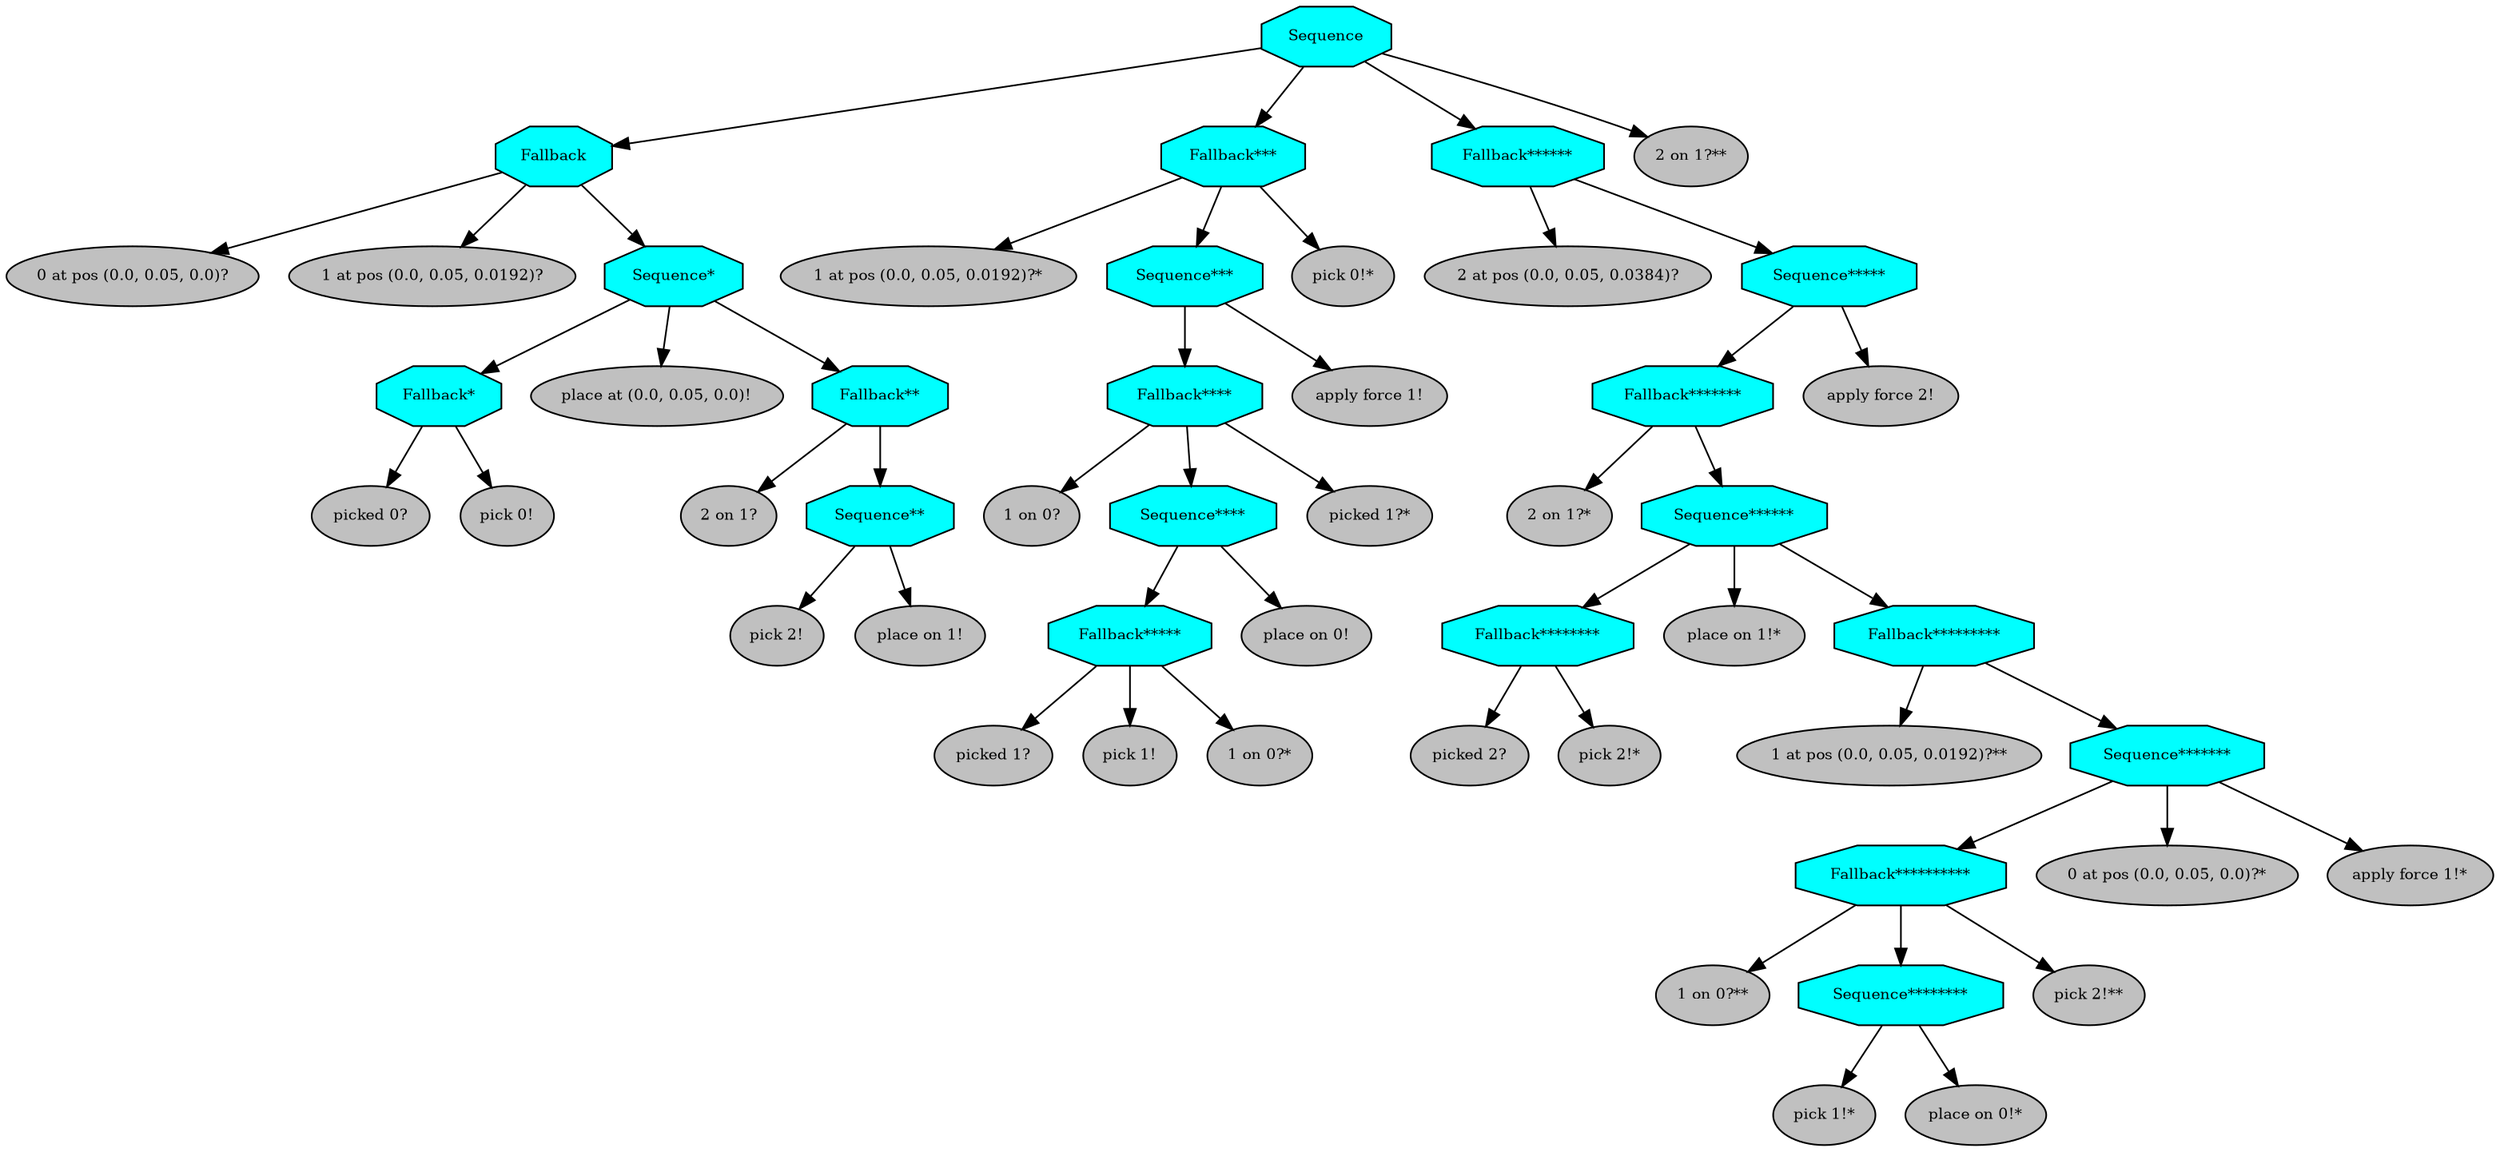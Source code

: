digraph pastafarianism {
ordering=out;
graph [fontname="times-roman"];
node [fontname="times-roman"];
edge [fontname="times-roman"];
Sequence [fillcolor=cyan, fontcolor=black, fontsize=9, label=Sequence, shape=octagon, style=filled];
Fallback [fillcolor=cyan, fontcolor=black, fontsize=9, label=Fallback, shape=octagon, style=filled];
Sequence -> Fallback;
"0 at pos (0.0, 0.05, 0.0)?" [fillcolor=gray, fontcolor=black, fontsize=9, label="0 at pos (0.0, 0.05, 0.0)?", shape=ellipse, style=filled];
Fallback -> "0 at pos (0.0, 0.05, 0.0)?";
"1 at pos (0.0, 0.05, 0.0192)?" [fillcolor=gray, fontcolor=black, fontsize=9, label="1 at pos (0.0, 0.05, 0.0192)?", shape=ellipse, style=filled];
Fallback -> "1 at pos (0.0, 0.05, 0.0192)?";
"Sequence*" [fillcolor=cyan, fontcolor=black, fontsize=9, label="Sequence*", shape=octagon, style=filled];
Fallback -> "Sequence*";
"Fallback*" [fillcolor=cyan, fontcolor=black, fontsize=9, label="Fallback*", shape=octagon, style=filled];
"Sequence*" -> "Fallback*";
"picked 0?" [fillcolor=gray, fontcolor=black, fontsize=9, label="picked 0?", shape=ellipse, style=filled];
"Fallback*" -> "picked 0?";
"pick 0!" [fillcolor=gray, fontcolor=black, fontsize=9, label="pick 0!", shape=ellipse, style=filled];
"Fallback*" -> "pick 0!";
"place at (0.0, 0.05, 0.0)!" [fillcolor=gray, fontcolor=black, fontsize=9, label="place at (0.0, 0.05, 0.0)!", shape=ellipse, style=filled];
"Sequence*" -> "place at (0.0, 0.05, 0.0)!";
"Fallback**" [fillcolor=cyan, fontcolor=black, fontsize=9, label="Fallback**", shape=octagon, style=filled];
"Sequence*" -> "Fallback**";
"2 on 1?" [fillcolor=gray, fontcolor=black, fontsize=9, label="2 on 1?", shape=ellipse, style=filled];
"Fallback**" -> "2 on 1?";
"Sequence**" [fillcolor=cyan, fontcolor=black, fontsize=9, label="Sequence**", shape=octagon, style=filled];
"Fallback**" -> "Sequence**";
"pick 2!" [fillcolor=gray, fontcolor=black, fontsize=9, label="pick 2!", shape=ellipse, style=filled];
"Sequence**" -> "pick 2!";
"place on 1!" [fillcolor=gray, fontcolor=black, fontsize=9, label="place on 1!", shape=ellipse, style=filled];
"Sequence**" -> "place on 1!";
"Fallback***" [fillcolor=cyan, fontcolor=black, fontsize=9, label="Fallback***", shape=octagon, style=filled];
Sequence -> "Fallback***";
"1 at pos (0.0, 0.05, 0.0192)?*" [fillcolor=gray, fontcolor=black, fontsize=9, label="1 at pos (0.0, 0.05, 0.0192)?*", shape=ellipse, style=filled];
"Fallback***" -> "1 at pos (0.0, 0.05, 0.0192)?*";
"Sequence***" [fillcolor=cyan, fontcolor=black, fontsize=9, label="Sequence***", shape=octagon, style=filled];
"Fallback***" -> "Sequence***";
"Fallback****" [fillcolor=cyan, fontcolor=black, fontsize=9, label="Fallback****", shape=octagon, style=filled];
"Sequence***" -> "Fallback****";
"1 on 0?" [fillcolor=gray, fontcolor=black, fontsize=9, label="1 on 0?", shape=ellipse, style=filled];
"Fallback****" -> "1 on 0?";
"Sequence****" [fillcolor=cyan, fontcolor=black, fontsize=9, label="Sequence****", shape=octagon, style=filled];
"Fallback****" -> "Sequence****";
"Fallback*****" [fillcolor=cyan, fontcolor=black, fontsize=9, label="Fallback*****", shape=octagon, style=filled];
"Sequence****" -> "Fallback*****";
"picked 1?" [fillcolor=gray, fontcolor=black, fontsize=9, label="picked 1?", shape=ellipse, style=filled];
"Fallback*****" -> "picked 1?";
"pick 1!" [fillcolor=gray, fontcolor=black, fontsize=9, label="pick 1!", shape=ellipse, style=filled];
"Fallback*****" -> "pick 1!";
"1 on 0?*" [fillcolor=gray, fontcolor=black, fontsize=9, label="1 on 0?*", shape=ellipse, style=filled];
"Fallback*****" -> "1 on 0?*";
"place on 0!" [fillcolor=gray, fontcolor=black, fontsize=9, label="place on 0!", shape=ellipse, style=filled];
"Sequence****" -> "place on 0!";
"picked 1?*" [fillcolor=gray, fontcolor=black, fontsize=9, label="picked 1?*", shape=ellipse, style=filled];
"Fallback****" -> "picked 1?*";
"apply force 1!" [fillcolor=gray, fontcolor=black, fontsize=9, label="apply force 1!", shape=ellipse, style=filled];
"Sequence***" -> "apply force 1!";
"pick 0!*" [fillcolor=gray, fontcolor=black, fontsize=9, label="pick 0!*", shape=ellipse, style=filled];
"Fallback***" -> "pick 0!*";
"Fallback******" [fillcolor=cyan, fontcolor=black, fontsize=9, label="Fallback******", shape=octagon, style=filled];
Sequence -> "Fallback******";
"2 at pos (0.0, 0.05, 0.0384)?" [fillcolor=gray, fontcolor=black, fontsize=9, label="2 at pos (0.0, 0.05, 0.0384)?", shape=ellipse, style=filled];
"Fallback******" -> "2 at pos (0.0, 0.05, 0.0384)?";
"Sequence*****" [fillcolor=cyan, fontcolor=black, fontsize=9, label="Sequence*****", shape=octagon, style=filled];
"Fallback******" -> "Sequence*****";
"Fallback*******" [fillcolor=cyan, fontcolor=black, fontsize=9, label="Fallback*******", shape=octagon, style=filled];
"Sequence*****" -> "Fallback*******";
"2 on 1?*" [fillcolor=gray, fontcolor=black, fontsize=9, label="2 on 1?*", shape=ellipse, style=filled];
"Fallback*******" -> "2 on 1?*";
"Sequence******" [fillcolor=cyan, fontcolor=black, fontsize=9, label="Sequence******", shape=octagon, style=filled];
"Fallback*******" -> "Sequence******";
"Fallback********" [fillcolor=cyan, fontcolor=black, fontsize=9, label="Fallback********", shape=octagon, style=filled];
"Sequence******" -> "Fallback********";
"picked 2?" [fillcolor=gray, fontcolor=black, fontsize=9, label="picked 2?", shape=ellipse, style=filled];
"Fallback********" -> "picked 2?";
"pick 2!*" [fillcolor=gray, fontcolor=black, fontsize=9, label="pick 2!*", shape=ellipse, style=filled];
"Fallback********" -> "pick 2!*";
"place on 1!*" [fillcolor=gray, fontcolor=black, fontsize=9, label="place on 1!*", shape=ellipse, style=filled];
"Sequence******" -> "place on 1!*";
"Fallback*********" [fillcolor=cyan, fontcolor=black, fontsize=9, label="Fallback*********", shape=octagon, style=filled];
"Sequence******" -> "Fallback*********";
"1 at pos (0.0, 0.05, 0.0192)?**" [fillcolor=gray, fontcolor=black, fontsize=9, label="1 at pos (0.0, 0.05, 0.0192)?**", shape=ellipse, style=filled];
"Fallback*********" -> "1 at pos (0.0, 0.05, 0.0192)?**";
"Sequence*******" [fillcolor=cyan, fontcolor=black, fontsize=9, label="Sequence*******", shape=octagon, style=filled];
"Fallback*********" -> "Sequence*******";
"Fallback**********" [fillcolor=cyan, fontcolor=black, fontsize=9, label="Fallback**********", shape=octagon, style=filled];
"Sequence*******" -> "Fallback**********";
"1 on 0?**" [fillcolor=gray, fontcolor=black, fontsize=9, label="1 on 0?**", shape=ellipse, style=filled];
"Fallback**********" -> "1 on 0?**";
"Sequence********" [fillcolor=cyan, fontcolor=black, fontsize=9, label="Sequence********", shape=octagon, style=filled];
"Fallback**********" -> "Sequence********";
"pick 1!*" [fillcolor=gray, fontcolor=black, fontsize=9, label="pick 1!*", shape=ellipse, style=filled];
"Sequence********" -> "pick 1!*";
"place on 0!*" [fillcolor=gray, fontcolor=black, fontsize=9, label="place on 0!*", shape=ellipse, style=filled];
"Sequence********" -> "place on 0!*";
"pick 2!**" [fillcolor=gray, fontcolor=black, fontsize=9, label="pick 2!**", shape=ellipse, style=filled];
"Fallback**********" -> "pick 2!**";
"0 at pos (0.0, 0.05, 0.0)?*" [fillcolor=gray, fontcolor=black, fontsize=9, label="0 at pos (0.0, 0.05, 0.0)?*", shape=ellipse, style=filled];
"Sequence*******" -> "0 at pos (0.0, 0.05, 0.0)?*";
"apply force 1!*" [fillcolor=gray, fontcolor=black, fontsize=9, label="apply force 1!*", shape=ellipse, style=filled];
"Sequence*******" -> "apply force 1!*";
"apply force 2!" [fillcolor=gray, fontcolor=black, fontsize=9, label="apply force 2!", shape=ellipse, style=filled];
"Sequence*****" -> "apply force 2!";
"2 on 1?**" [fillcolor=gray, fontcolor=black, fontsize=9, label="2 on 1?**", shape=ellipse, style=filled];
Sequence -> "2 on 1?**";
}
